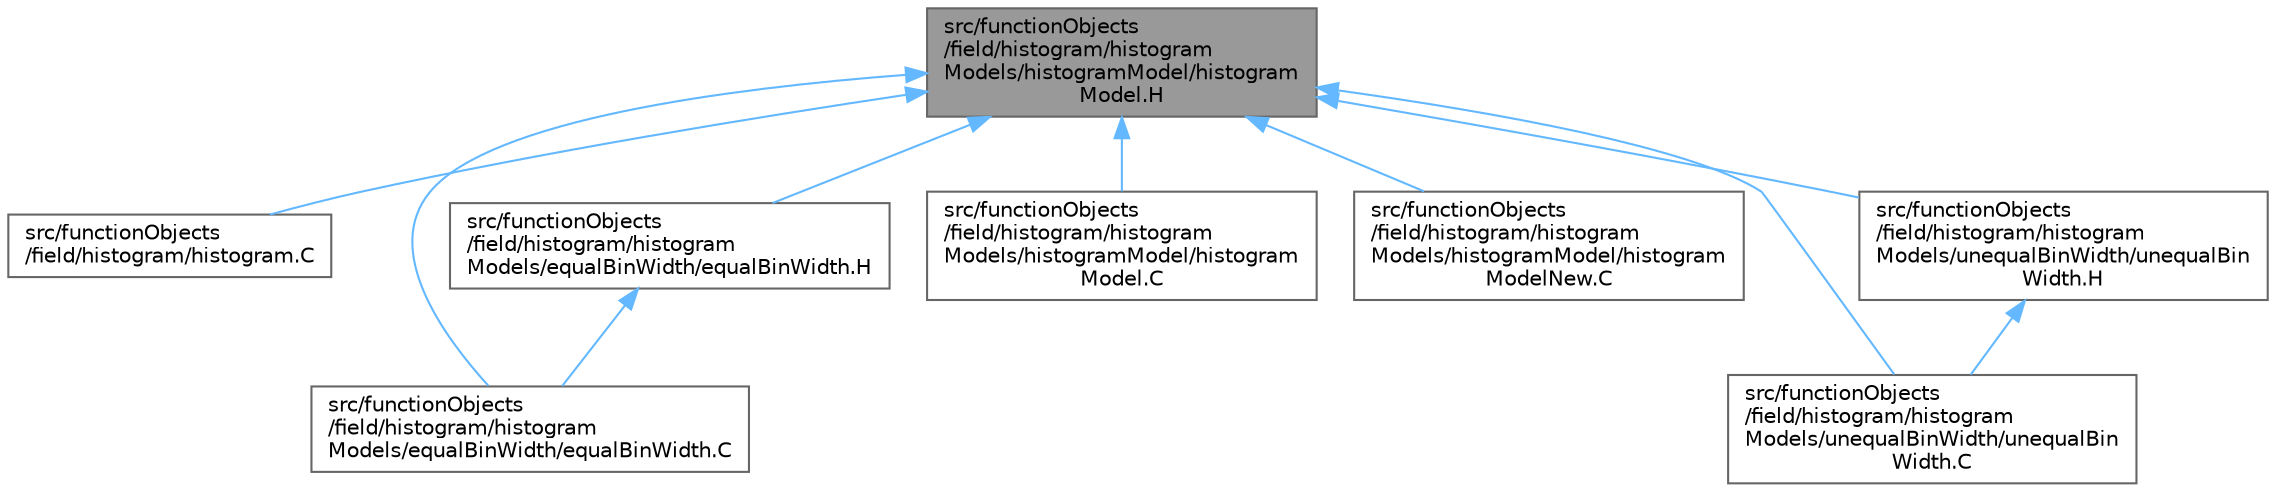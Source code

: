 digraph "src/functionObjects/field/histogram/histogramModels/histogramModel/histogramModel.H"
{
 // LATEX_PDF_SIZE
  bgcolor="transparent";
  edge [fontname=Helvetica,fontsize=10,labelfontname=Helvetica,labelfontsize=10];
  node [fontname=Helvetica,fontsize=10,shape=box,height=0.2,width=0.4];
  Node1 [id="Node000001",label="src/functionObjects\l/field/histogram/histogram\lModels/histogramModel/histogram\lModel.H",height=0.2,width=0.4,color="gray40", fillcolor="grey60", style="filled", fontcolor="black",tooltip=" "];
  Node1 -> Node2 [id="edge1_Node000001_Node000002",dir="back",color="steelblue1",style="solid",tooltip=" "];
  Node2 [id="Node000002",label="src/functionObjects\l/field/histogram/histogram.C",height=0.2,width=0.4,color="grey40", fillcolor="white", style="filled",URL="$histogram_8C.html",tooltip=" "];
  Node1 -> Node3 [id="edge2_Node000001_Node000003",dir="back",color="steelblue1",style="solid",tooltip=" "];
  Node3 [id="Node000003",label="src/functionObjects\l/field/histogram/histogram\lModels/equalBinWidth/equalBinWidth.C",height=0.2,width=0.4,color="grey40", fillcolor="white", style="filled",URL="$equalBinWidth_8C.html",tooltip=" "];
  Node1 -> Node4 [id="edge3_Node000001_Node000004",dir="back",color="steelblue1",style="solid",tooltip=" "];
  Node4 [id="Node000004",label="src/functionObjects\l/field/histogram/histogram\lModels/equalBinWidth/equalBinWidth.H",height=0.2,width=0.4,color="grey40", fillcolor="white", style="filled",URL="$equalBinWidth_8H.html",tooltip=" "];
  Node4 -> Node3 [id="edge4_Node000004_Node000003",dir="back",color="steelblue1",style="solid",tooltip=" "];
  Node1 -> Node5 [id="edge5_Node000001_Node000005",dir="back",color="steelblue1",style="solid",tooltip=" "];
  Node5 [id="Node000005",label="src/functionObjects\l/field/histogram/histogram\lModels/histogramModel/histogram\lModel.C",height=0.2,width=0.4,color="grey40", fillcolor="white", style="filled",URL="$histogramModel_8C.html",tooltip=" "];
  Node1 -> Node6 [id="edge6_Node000001_Node000006",dir="back",color="steelblue1",style="solid",tooltip=" "];
  Node6 [id="Node000006",label="src/functionObjects\l/field/histogram/histogram\lModels/histogramModel/histogram\lModelNew.C",height=0.2,width=0.4,color="grey40", fillcolor="white", style="filled",URL="$histogramModelNew_8C.html",tooltip=" "];
  Node1 -> Node7 [id="edge7_Node000001_Node000007",dir="back",color="steelblue1",style="solid",tooltip=" "];
  Node7 [id="Node000007",label="src/functionObjects\l/field/histogram/histogram\lModels/unequalBinWidth/unequalBin\lWidth.C",height=0.2,width=0.4,color="grey40", fillcolor="white", style="filled",URL="$unequalBinWidth_8C.html",tooltip=" "];
  Node1 -> Node8 [id="edge8_Node000001_Node000008",dir="back",color="steelblue1",style="solid",tooltip=" "];
  Node8 [id="Node000008",label="src/functionObjects\l/field/histogram/histogram\lModels/unequalBinWidth/unequalBin\lWidth.H",height=0.2,width=0.4,color="grey40", fillcolor="white", style="filled",URL="$unequalBinWidth_8H.html",tooltip=" "];
  Node8 -> Node7 [id="edge9_Node000008_Node000007",dir="back",color="steelblue1",style="solid",tooltip=" "];
}
